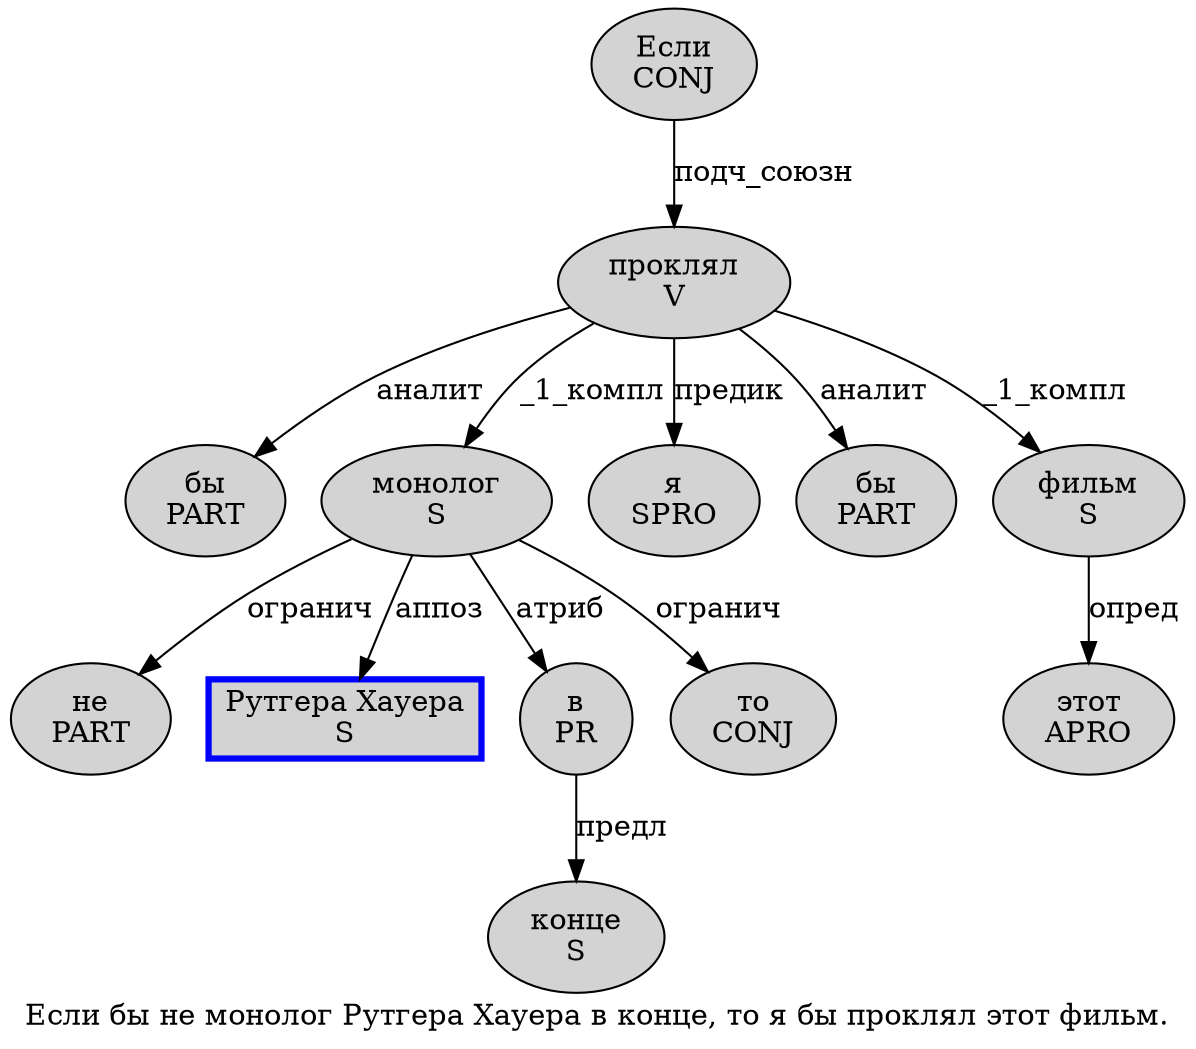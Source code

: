 digraph SENTENCE_2822 {
	graph [label="Если бы не монолог Рутгера Хауера в конце, то я бы проклял этот фильм."]
	node [style=filled]
		0 [label="Если
CONJ" color="" fillcolor=lightgray penwidth=1 shape=ellipse]
		1 [label="бы
PART" color="" fillcolor=lightgray penwidth=1 shape=ellipse]
		2 [label="не
PART" color="" fillcolor=lightgray penwidth=1 shape=ellipse]
		3 [label="монолог
S" color="" fillcolor=lightgray penwidth=1 shape=ellipse]
		4 [label="Рутгера Хауера
S" color=blue fillcolor=lightgray penwidth=3 shape=box]
		5 [label="в
PR" color="" fillcolor=lightgray penwidth=1 shape=ellipse]
		6 [label="конце
S" color="" fillcolor=lightgray penwidth=1 shape=ellipse]
		8 [label="то
CONJ" color="" fillcolor=lightgray penwidth=1 shape=ellipse]
		9 [label="я
SPRO" color="" fillcolor=lightgray penwidth=1 shape=ellipse]
		10 [label="бы
PART" color="" fillcolor=lightgray penwidth=1 shape=ellipse]
		11 [label="проклял
V" color="" fillcolor=lightgray penwidth=1 shape=ellipse]
		12 [label="этот
APRO" color="" fillcolor=lightgray penwidth=1 shape=ellipse]
		13 [label="фильм
S" color="" fillcolor=lightgray penwidth=1 shape=ellipse]
			5 -> 6 [label="предл"]
			3 -> 2 [label="огранич"]
			3 -> 4 [label="аппоз"]
			3 -> 5 [label="атриб"]
			3 -> 8 [label="огранич"]
			11 -> 1 [label="аналит"]
			11 -> 3 [label="_1_компл"]
			11 -> 9 [label="предик"]
			11 -> 10 [label="аналит"]
			11 -> 13 [label="_1_компл"]
			13 -> 12 [label="опред"]
			0 -> 11 [label="подч_союзн"]
}
